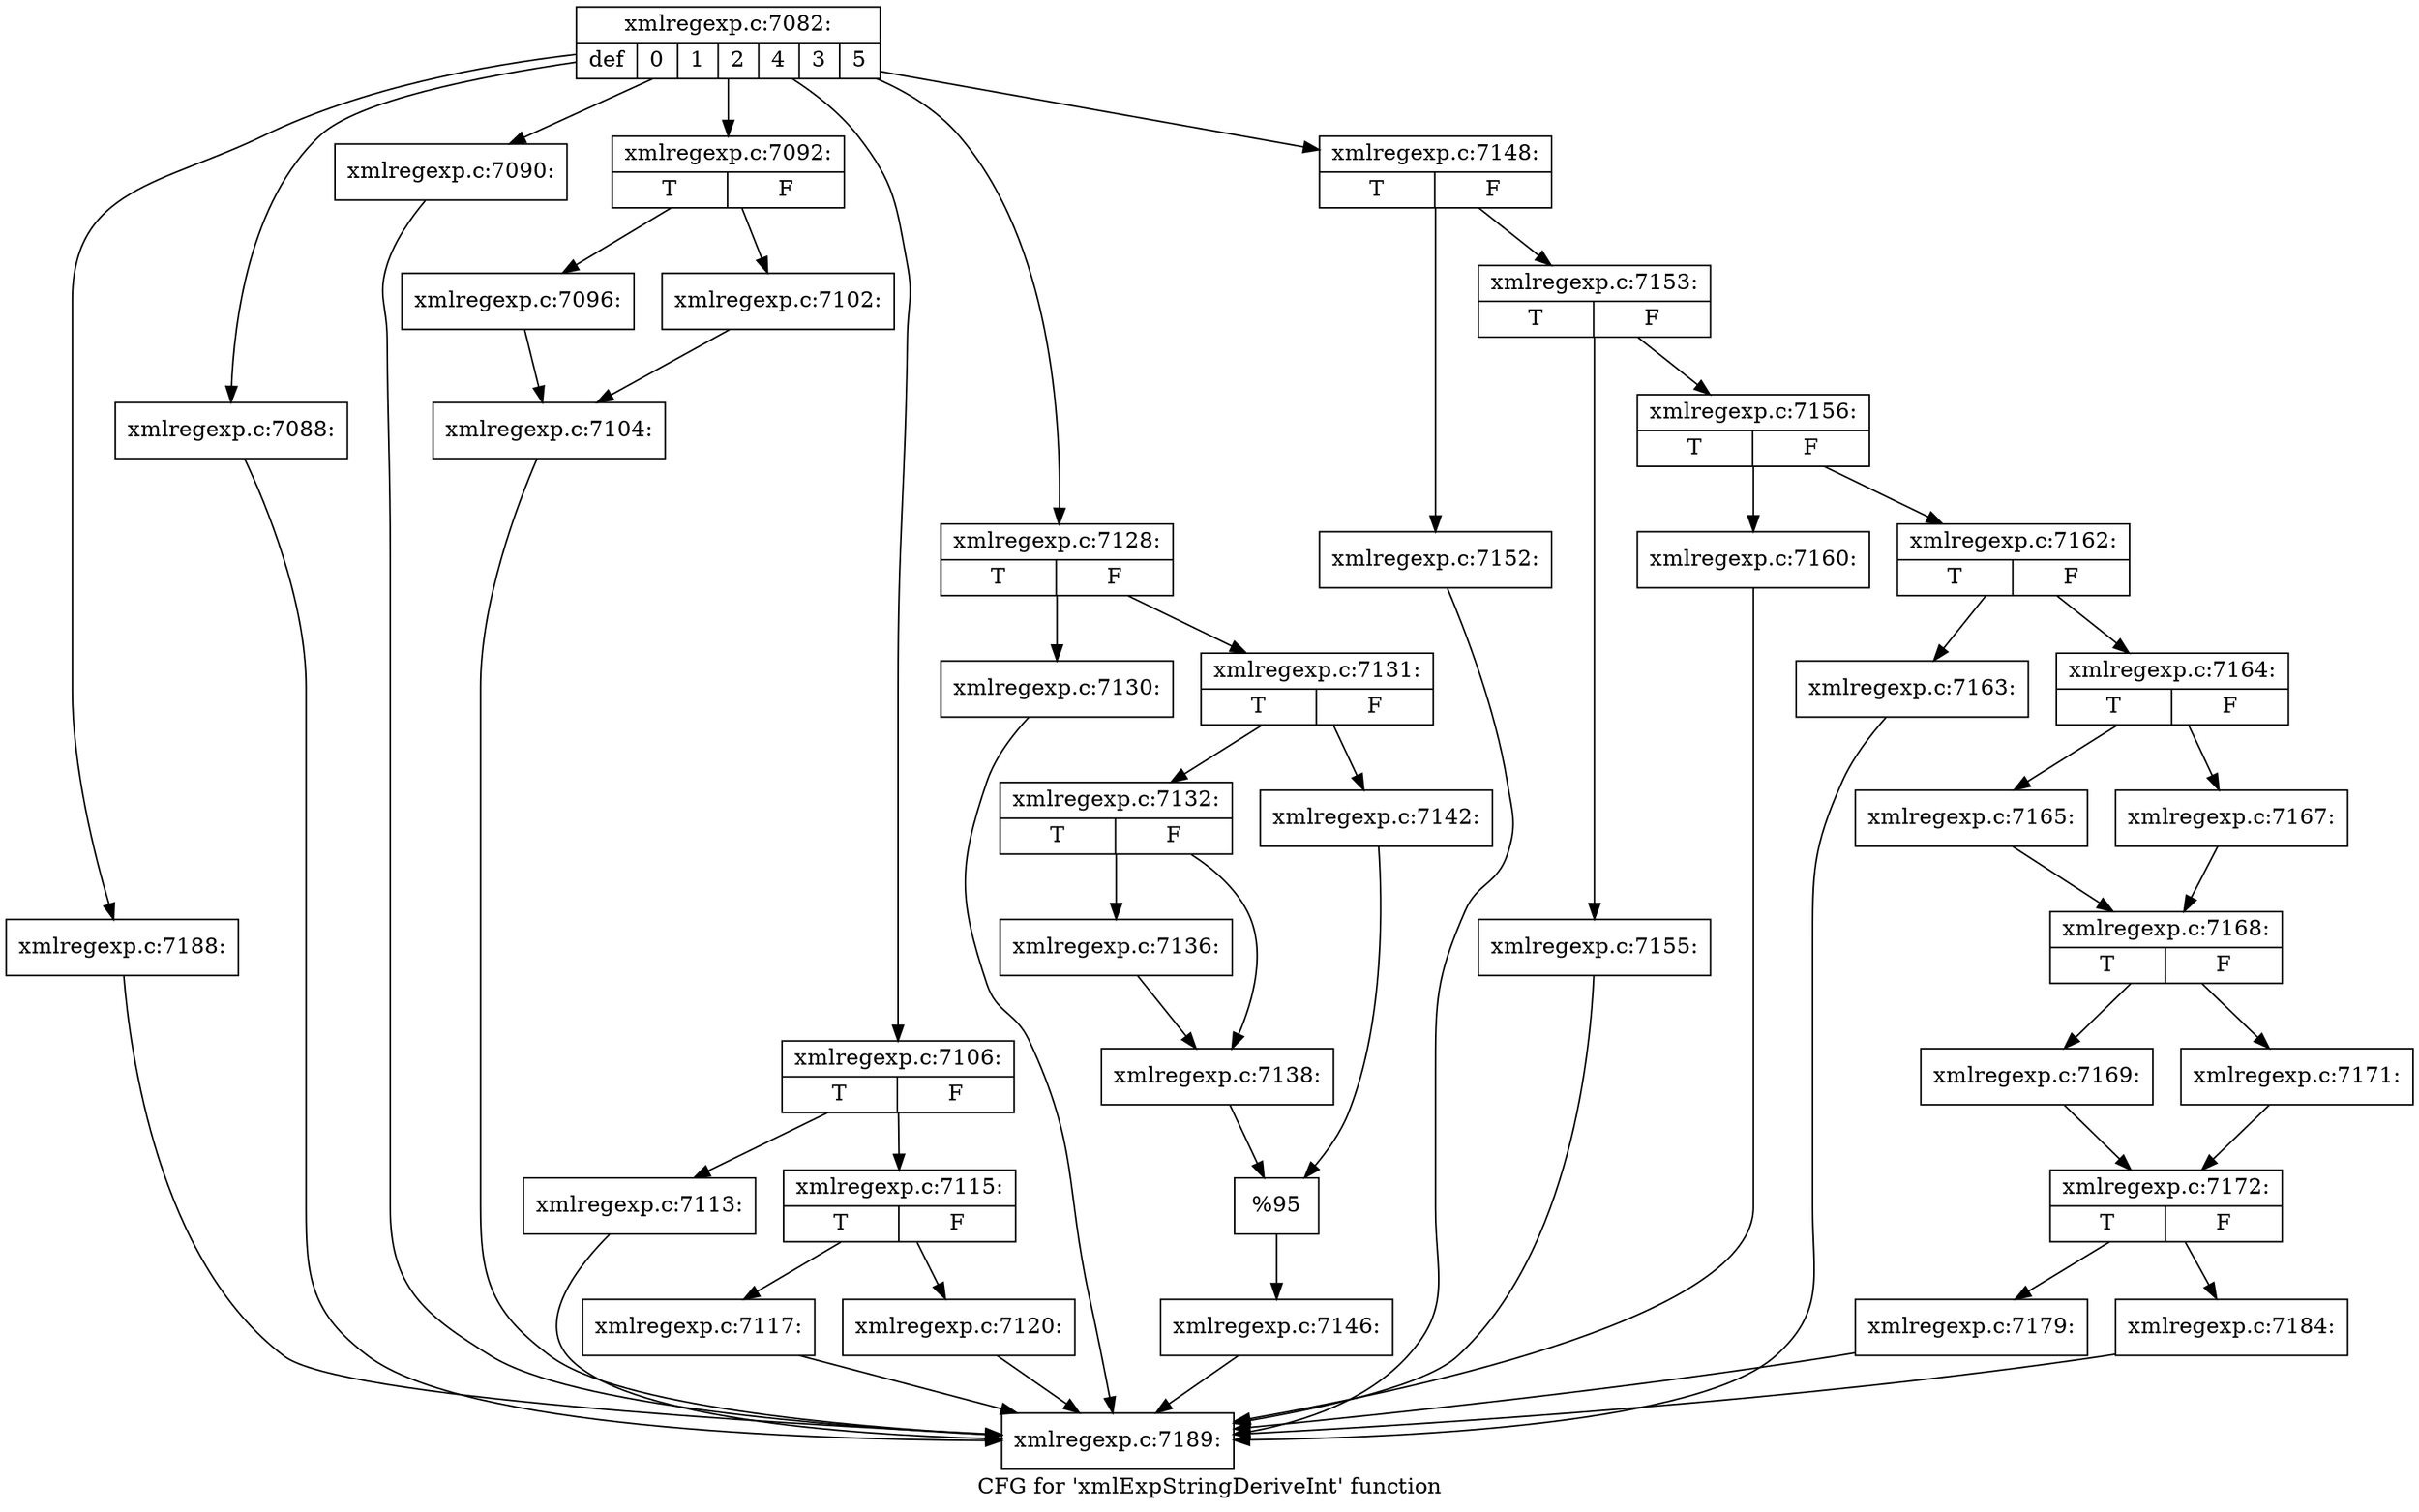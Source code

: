 digraph "CFG for 'xmlExpStringDeriveInt' function" {
	label="CFG for 'xmlExpStringDeriveInt' function";

	Node0x4513ac0 [shape=record,label="{xmlregexp.c:7082:|{<s0>def|<s1>0|<s2>1|<s3>2|<s4>4|<s5>3|<s6>5}}"];
	Node0x4513ac0 -> Node0x451b020;
	Node0x4513ac0 -> Node0x451b5d0;
	Node0x4513ac0 -> Node0x451b7f0;
	Node0x4513ac0 -> Node0x451ba10;
	Node0x4513ac0 -> Node0x451c720;
	Node0x4513ac0 -> Node0x451e950;
	Node0x4513ac0 -> Node0x4521560;
	Node0x451b5d0 [shape=record,label="{xmlregexp.c:7088:}"];
	Node0x451b5d0 -> Node0x4512470;
	Node0x451b7f0 [shape=record,label="{xmlregexp.c:7090:}"];
	Node0x451b7f0 -> Node0x4512470;
	Node0x451ba10 [shape=record,label="{xmlregexp.c:7092:|{<s0>T|<s1>F}}"];
	Node0x451ba10 -> Node0x451bb00;
	Node0x451ba10 -> Node0x451bba0;
	Node0x451bb00 [shape=record,label="{xmlregexp.c:7096:}"];
	Node0x451bb00 -> Node0x451bb50;
	Node0x451bba0 [shape=record,label="{xmlregexp.c:7102:}"];
	Node0x451bba0 -> Node0x451bb50;
	Node0x451bb50 [shape=record,label="{xmlregexp.c:7104:}"];
	Node0x451bb50 -> Node0x4512470;
	Node0x451c720 [shape=record,label="{xmlregexp.c:7106:|{<s0>T|<s1>F}}"];
	Node0x451c720 -> Node0x451d080;
	Node0x451c720 -> Node0x451d0d0;
	Node0x451d080 [shape=record,label="{xmlregexp.c:7113:}"];
	Node0x451d080 -> Node0x4512470;
	Node0x451d0d0 [shape=record,label="{xmlregexp.c:7115:|{<s0>T|<s1>F}}"];
	Node0x451d0d0 -> Node0x451dbb0;
	Node0x451d0d0 -> Node0x451dc00;
	Node0x451dbb0 [shape=record,label="{xmlregexp.c:7117:}"];
	Node0x451dbb0 -> Node0x4512470;
	Node0x451dc00 [shape=record,label="{xmlregexp.c:7120:}"];
	Node0x451dc00 -> Node0x4512470;
	Node0x451e950 [shape=record,label="{xmlregexp.c:7128:|{<s0>T|<s1>F}}"];
	Node0x451e950 -> Node0x451eef0;
	Node0x451e950 -> Node0x451ef90;
	Node0x451eef0 [shape=record,label="{xmlregexp.c:7130:}"];
	Node0x451eef0 -> Node0x4512470;
	Node0x451ef90 [shape=record,label="{xmlregexp.c:7131:|{<s0>T|<s1>F}}"];
	Node0x451ef90 -> Node0x451f490;
	Node0x451ef90 -> Node0x451f530;
	Node0x451f490 [shape=record,label="{xmlregexp.c:7132:|{<s0>T|<s1>F}}"];
	Node0x451f490 -> Node0x451f950;
	Node0x451f490 -> Node0x451f9a0;
	Node0x451f950 [shape=record,label="{xmlregexp.c:7136:}"];
	Node0x451f950 -> Node0x451f9a0;
	Node0x451f9a0 [shape=record,label="{xmlregexp.c:7138:}"];
	Node0x451f9a0 -> Node0x451f4e0;
	Node0x451f530 [shape=record,label="{xmlregexp.c:7142:}"];
	Node0x451f530 -> Node0x451f4e0;
	Node0x451f4e0 [shape=record,label="{%95}"];
	Node0x451f4e0 -> Node0x451ef40;
	Node0x451ef40 [shape=record,label="{xmlregexp.c:7146:}"];
	Node0x451ef40 -> Node0x4512470;
	Node0x4521560 [shape=record,label="{xmlregexp.c:7148:|{<s0>T|<s1>F}}"];
	Node0x4521560 -> Node0x4521f80;
	Node0x4521560 -> Node0x4521fd0;
	Node0x4521f80 [shape=record,label="{xmlregexp.c:7152:}"];
	Node0x4521f80 -> Node0x4512470;
	Node0x4521fd0 [shape=record,label="{xmlregexp.c:7153:|{<s0>T|<s1>F}}"];
	Node0x4521fd0 -> Node0x4522ba0;
	Node0x4521fd0 -> Node0x4522bf0;
	Node0x4522ba0 [shape=record,label="{xmlregexp.c:7155:}"];
	Node0x4522ba0 -> Node0x4512470;
	Node0x4522bf0 [shape=record,label="{xmlregexp.c:7156:|{<s0>T|<s1>F}}"];
	Node0x4522bf0 -> Node0x4523050;
	Node0x4522bf0 -> Node0x45230a0;
	Node0x4523050 [shape=record,label="{xmlregexp.c:7160:}"];
	Node0x4523050 -> Node0x4512470;
	Node0x45230a0 [shape=record,label="{xmlregexp.c:7162:|{<s0>T|<s1>F}}"];
	Node0x45230a0 -> Node0x45236c0;
	Node0x45230a0 -> Node0x4523710;
	Node0x45236c0 [shape=record,label="{xmlregexp.c:7163:}"];
	Node0x45236c0 -> Node0x4512470;
	Node0x4523710 [shape=record,label="{xmlregexp.c:7164:|{<s0>T|<s1>F}}"];
	Node0x4523710 -> Node0x4523e30;
	Node0x4523710 -> Node0x4523ed0;
	Node0x4523e30 [shape=record,label="{xmlregexp.c:7165:}"];
	Node0x4523e30 -> Node0x4523e80;
	Node0x4523ed0 [shape=record,label="{xmlregexp.c:7167:}"];
	Node0x4523ed0 -> Node0x4523e80;
	Node0x4523e80 [shape=record,label="{xmlregexp.c:7168:|{<s0>T|<s1>F}}"];
	Node0x4523e80 -> Node0x4524aa0;
	Node0x4523e80 -> Node0x4524b40;
	Node0x4524aa0 [shape=record,label="{xmlregexp.c:7169:}"];
	Node0x4524aa0 -> Node0x4524af0;
	Node0x4524b40 [shape=record,label="{xmlregexp.c:7171:}"];
	Node0x4524b40 -> Node0x4524af0;
	Node0x4524af0 [shape=record,label="{xmlregexp.c:7172:|{<s0>T|<s1>F}}"];
	Node0x4524af0 -> Node0x4526130;
	Node0x4524af0 -> Node0x4526180;
	Node0x4526130 [shape=record,label="{xmlregexp.c:7179:}"];
	Node0x4526130 -> Node0x4512470;
	Node0x4526180 [shape=record,label="{xmlregexp.c:7184:}"];
	Node0x4526180 -> Node0x4512470;
	Node0x451b020 [shape=record,label="{xmlregexp.c:7188:}"];
	Node0x451b020 -> Node0x4512470;
	Node0x4512470 [shape=record,label="{xmlregexp.c:7189:}"];
}
